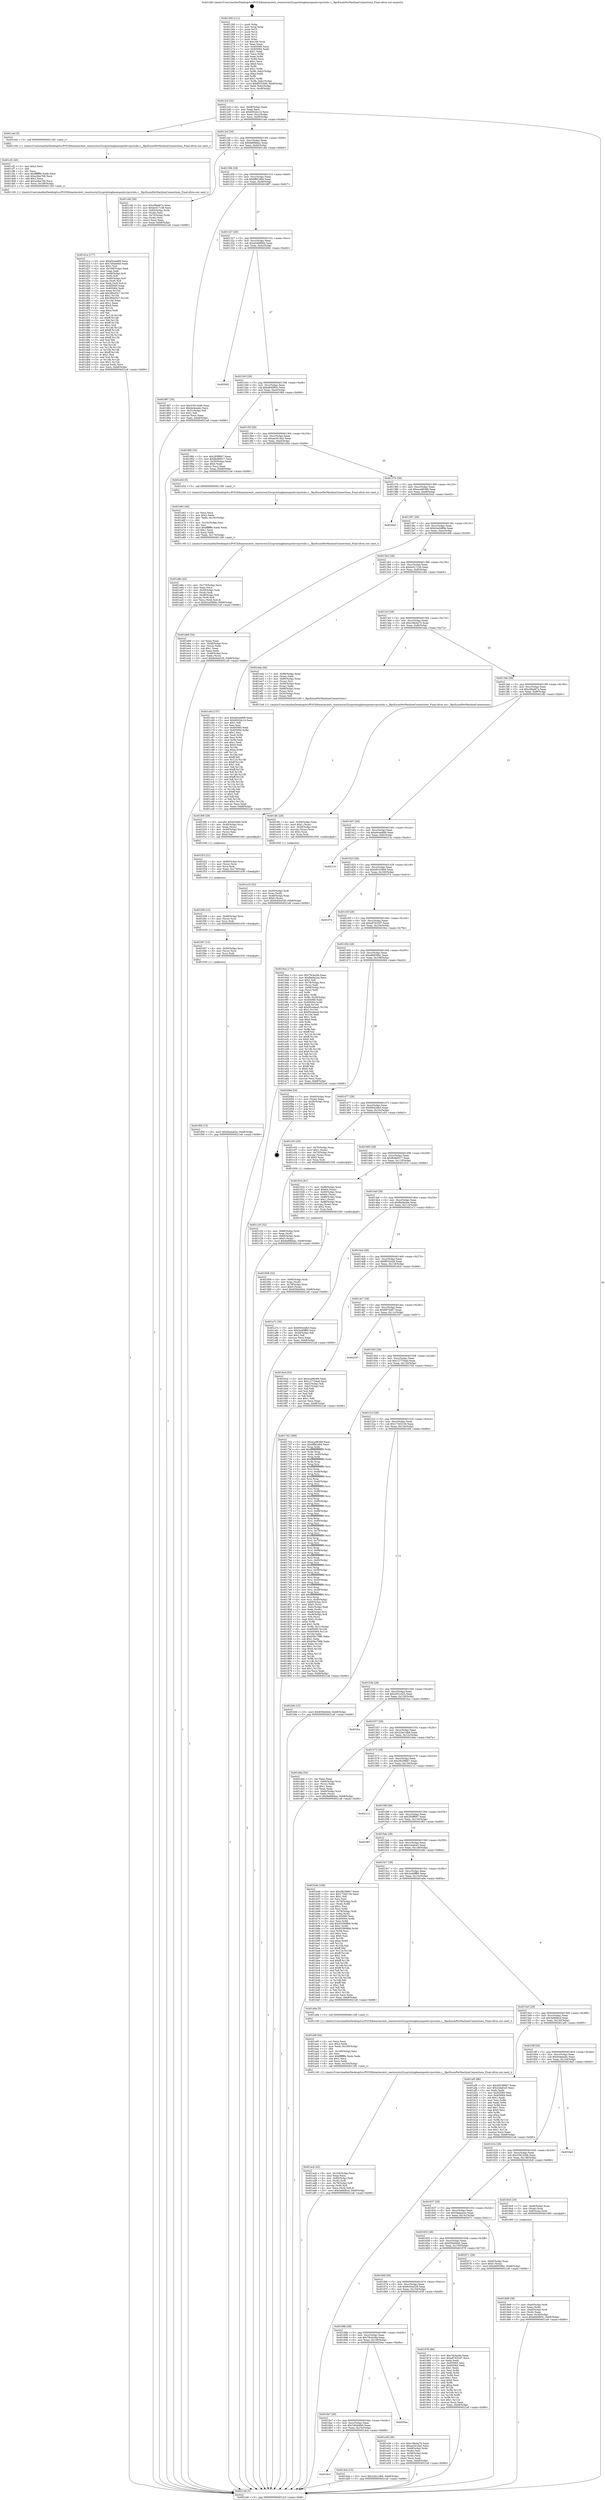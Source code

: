 digraph "0x401260" {
  label = "0x401260 (/mnt/c/Users/mathe/Desktop/tcc/POCII/binaries/extr_reactoswin32ssprintingbasespoolsvrpcstubs.c__RpcEnumPerMachineConnections_Final-ollvm.out::main(0))"
  labelloc = "t"
  node[shape=record]

  Entry [label="",width=0.3,height=0.3,shape=circle,fillcolor=black,style=filled]
  "0x4012cf" [label="{
     0x4012cf [32]\l
     | [instrs]\l
     &nbsp;&nbsp;0x4012cf \<+6\>: mov -0xb8(%rbp),%eax\l
     &nbsp;&nbsp;0x4012d5 \<+2\>: mov %eax,%ecx\l
     &nbsp;&nbsp;0x4012d7 \<+6\>: sub $0x8002dc14,%ecx\l
     &nbsp;&nbsp;0x4012dd \<+6\>: mov %eax,-0xcc(%rbp)\l
     &nbsp;&nbsp;0x4012e3 \<+6\>: mov %ecx,-0xd0(%rbp)\l
     &nbsp;&nbsp;0x4012e9 \<+6\>: je 0000000000401ced \<main+0xa8d\>\l
  }"]
  "0x401ced" [label="{
     0x401ced [5]\l
     | [instrs]\l
     &nbsp;&nbsp;0x401ced \<+5\>: call 0000000000401160 \<next_i\>\l
     | [calls]\l
     &nbsp;&nbsp;0x401160 \{1\} (/mnt/c/Users/mathe/Desktop/tcc/POCII/binaries/extr_reactoswin32ssprintingbasespoolsvrpcstubs.c__RpcEnumPerMachineConnections_Final-ollvm.out::next_i)\l
  }"]
  "0x4012ef" [label="{
     0x4012ef [28]\l
     | [instrs]\l
     &nbsp;&nbsp;0x4012ef \<+5\>: jmp 00000000004012f4 \<main+0x94\>\l
     &nbsp;&nbsp;0x4012f4 \<+6\>: mov -0xcc(%rbp),%eax\l
     &nbsp;&nbsp;0x4012fa \<+5\>: sub $0x8a89bbac,%eax\l
     &nbsp;&nbsp;0x4012ff \<+6\>: mov %eax,-0xd4(%rbp)\l
     &nbsp;&nbsp;0x401305 \<+6\>: je 0000000000401c40 \<main+0x9e0\>\l
  }"]
  Exit [label="",width=0.3,height=0.3,shape=circle,fillcolor=black,style=filled,peripheries=2]
  "0x401c40" [label="{
     0x401c40 [36]\l
     | [instrs]\l
     &nbsp;&nbsp;0x401c40 \<+5\>: mov $0xc9fad67a,%eax\l
     &nbsp;&nbsp;0x401c45 \<+5\>: mov $0xbc017c38,%ecx\l
     &nbsp;&nbsp;0x401c4a \<+4\>: mov -0x60(%rbp),%rdx\l
     &nbsp;&nbsp;0x401c4e \<+2\>: mov (%rdx),%esi\l
     &nbsp;&nbsp;0x401c50 \<+4\>: mov -0x70(%rbp),%rdx\l
     &nbsp;&nbsp;0x401c54 \<+2\>: cmp (%rdx),%esi\l
     &nbsp;&nbsp;0x401c56 \<+3\>: cmovl %ecx,%eax\l
     &nbsp;&nbsp;0x401c59 \<+6\>: mov %eax,-0xb8(%rbp)\l
     &nbsp;&nbsp;0x401c5f \<+5\>: jmp 00000000004021a6 \<main+0xf46\>\l
  }"]
  "0x40130b" [label="{
     0x40130b [28]\l
     | [instrs]\l
     &nbsp;&nbsp;0x40130b \<+5\>: jmp 0000000000401310 \<main+0xb0\>\l
     &nbsp;&nbsp;0x401310 \<+6\>: mov -0xcc(%rbp),%eax\l
     &nbsp;&nbsp;0x401316 \<+5\>: sub $0x9ff42d64,%eax\l
     &nbsp;&nbsp;0x40131b \<+6\>: mov %eax,-0xd8(%rbp)\l
     &nbsp;&nbsp;0x401321 \<+6\>: je 0000000000401887 \<main+0x627\>\l
  }"]
  "0x401f56" [label="{
     0x401f56 [15]\l
     | [instrs]\l
     &nbsp;&nbsp;0x401f56 \<+10\>: movl $0x5baeae2e,-0xb8(%rbp)\l
     &nbsp;&nbsp;0x401f60 \<+5\>: jmp 00000000004021a6 \<main+0xf46\>\l
  }"]
  "0x401887" [label="{
     0x401887 [30]\l
     | [instrs]\l
     &nbsp;&nbsp;0x401887 \<+5\>: mov $0x539143d6,%eax\l
     &nbsp;&nbsp;0x40188c \<+5\>: mov $0x4e4eeabc,%ecx\l
     &nbsp;&nbsp;0x401891 \<+3\>: mov -0x31(%rbp),%dl\l
     &nbsp;&nbsp;0x401894 \<+3\>: test $0x1,%dl\l
     &nbsp;&nbsp;0x401897 \<+3\>: cmovne %ecx,%eax\l
     &nbsp;&nbsp;0x40189a \<+6\>: mov %eax,-0xb8(%rbp)\l
     &nbsp;&nbsp;0x4018a0 \<+5\>: jmp 00000000004021a6 \<main+0xf46\>\l
  }"]
  "0x401327" [label="{
     0x401327 [28]\l
     | [instrs]\l
     &nbsp;&nbsp;0x401327 \<+5\>: jmp 000000000040132c \<main+0xcc\>\l
     &nbsp;&nbsp;0x40132c \<+6\>: mov -0xcc(%rbp),%eax\l
     &nbsp;&nbsp;0x401332 \<+5\>: sub $0xa54b894b,%eax\l
     &nbsp;&nbsp;0x401337 \<+6\>: mov %eax,-0xdc(%rbp)\l
     &nbsp;&nbsp;0x40133d \<+6\>: je 0000000000402062 \<main+0xe02\>\l
  }"]
  "0x401f47" [label="{
     0x401f47 [15]\l
     | [instrs]\l
     &nbsp;&nbsp;0x401f47 \<+4\>: mov -0x50(%rbp),%rcx\l
     &nbsp;&nbsp;0x401f4b \<+3\>: mov (%rcx),%rcx\l
     &nbsp;&nbsp;0x401f4e \<+3\>: mov %rcx,%rdi\l
     &nbsp;&nbsp;0x401f51 \<+5\>: call 0000000000401030 \<free@plt\>\l
     | [calls]\l
     &nbsp;&nbsp;0x401030 \{1\} (unknown)\l
  }"]
  "0x402062" [label="{
     0x402062\l
  }", style=dashed]
  "0x401343" [label="{
     0x401343 [28]\l
     | [instrs]\l
     &nbsp;&nbsp;0x401343 \<+5\>: jmp 0000000000401348 \<main+0xe8\>\l
     &nbsp;&nbsp;0x401348 \<+6\>: mov -0xcc(%rbp),%eax\l
     &nbsp;&nbsp;0x40134e \<+5\>: sub $0xa840f93c,%eax\l
     &nbsp;&nbsp;0x401353 \<+6\>: mov %eax,-0xe0(%rbp)\l
     &nbsp;&nbsp;0x401359 \<+6\>: je 00000000004018fd \<main+0x69d\>\l
  }"]
  "0x401f38" [label="{
     0x401f38 [15]\l
     | [instrs]\l
     &nbsp;&nbsp;0x401f38 \<+4\>: mov -0x68(%rbp),%rcx\l
     &nbsp;&nbsp;0x401f3c \<+3\>: mov (%rcx),%rcx\l
     &nbsp;&nbsp;0x401f3f \<+3\>: mov %rcx,%rdi\l
     &nbsp;&nbsp;0x401f42 \<+5\>: call 0000000000401030 \<free@plt\>\l
     | [calls]\l
     &nbsp;&nbsp;0x401030 \{1\} (unknown)\l
  }"]
  "0x4018fd" [label="{
     0x4018fd [30]\l
     | [instrs]\l
     &nbsp;&nbsp;0x4018fd \<+5\>: mov $0x293ff067,%eax\l
     &nbsp;&nbsp;0x401902 \<+5\>: mov $0xfbd80017,%ecx\l
     &nbsp;&nbsp;0x401907 \<+3\>: mov -0x30(%rbp),%edx\l
     &nbsp;&nbsp;0x40190a \<+3\>: cmp $0x0,%edx\l
     &nbsp;&nbsp;0x40190d \<+3\>: cmove %ecx,%eax\l
     &nbsp;&nbsp;0x401910 \<+6\>: mov %eax,-0xb8(%rbp)\l
     &nbsp;&nbsp;0x401916 \<+5\>: jmp 00000000004021a6 \<main+0xf46\>\l
  }"]
  "0x40135f" [label="{
     0x40135f [28]\l
     | [instrs]\l
     &nbsp;&nbsp;0x40135f \<+5\>: jmp 0000000000401364 \<main+0x104\>\l
     &nbsp;&nbsp;0x401364 \<+6\>: mov -0xcc(%rbp),%eax\l
     &nbsp;&nbsp;0x40136a \<+5\>: sub $0xaa341da2,%eax\l
     &nbsp;&nbsp;0x40136f \<+6\>: mov %eax,-0xe4(%rbp)\l
     &nbsp;&nbsp;0x401375 \<+6\>: je 0000000000401e5d \<main+0xbfd\>\l
  }"]
  "0x401f23" [label="{
     0x401f23 [21]\l
     | [instrs]\l
     &nbsp;&nbsp;0x401f23 \<+4\>: mov -0x80(%rbp),%rcx\l
     &nbsp;&nbsp;0x401f27 \<+3\>: mov (%rcx),%rcx\l
     &nbsp;&nbsp;0x401f2a \<+3\>: mov %rcx,%rdi\l
     &nbsp;&nbsp;0x401f2d \<+6\>: mov %eax,-0x174(%rbp)\l
     &nbsp;&nbsp;0x401f33 \<+5\>: call 0000000000401030 \<free@plt\>\l
     | [calls]\l
     &nbsp;&nbsp;0x401030 \{1\} (unknown)\l
  }"]
  "0x401e5d" [label="{
     0x401e5d [5]\l
     | [instrs]\l
     &nbsp;&nbsp;0x401e5d \<+5\>: call 0000000000401160 \<next_i\>\l
     | [calls]\l
     &nbsp;&nbsp;0x401160 \{1\} (/mnt/c/Users/mathe/Desktop/tcc/POCII/binaries/extr_reactoswin32ssprintingbasespoolsvrpcstubs.c__RpcEnumPerMachineConnections_Final-ollvm.out::next_i)\l
  }"]
  "0x40137b" [label="{
     0x40137b [28]\l
     | [instrs]\l
     &nbsp;&nbsp;0x40137b \<+5\>: jmp 0000000000401380 \<main+0x120\>\l
     &nbsp;&nbsp;0x401380 \<+6\>: mov -0xcc(%rbp),%eax\l
     &nbsp;&nbsp;0x401386 \<+5\>: sub $0xaca96368,%eax\l
     &nbsp;&nbsp;0x40138b \<+6\>: mov %eax,-0xe8(%rbp)\l
     &nbsp;&nbsp;0x401391 \<+6\>: je 00000000004020a5 \<main+0xe45\>\l
  }"]
  "0x401f06" [label="{
     0x401f06 [29]\l
     | [instrs]\l
     &nbsp;&nbsp;0x401f06 \<+10\>: movabs $0x4030b6,%rdi\l
     &nbsp;&nbsp;0x401f10 \<+4\>: mov -0x40(%rbp),%rcx\l
     &nbsp;&nbsp;0x401f14 \<+2\>: mov %eax,(%rcx)\l
     &nbsp;&nbsp;0x401f16 \<+4\>: mov -0x40(%rbp),%rcx\l
     &nbsp;&nbsp;0x401f1a \<+2\>: mov (%rcx),%esi\l
     &nbsp;&nbsp;0x401f1c \<+2\>: mov $0x0,%al\l
     &nbsp;&nbsp;0x401f1e \<+5\>: call 0000000000401040 \<printf@plt\>\l
     | [calls]\l
     &nbsp;&nbsp;0x401040 \{1\} (unknown)\l
  }"]
  "0x4020a5" [label="{
     0x4020a5\l
  }", style=dashed]
  "0x401397" [label="{
     0x401397 [28]\l
     | [instrs]\l
     &nbsp;&nbsp;0x401397 \<+5\>: jmp 000000000040139c \<main+0x13c\>\l
     &nbsp;&nbsp;0x40139c \<+6\>: mov -0xcc(%rbp),%eax\l
     &nbsp;&nbsp;0x4013a2 \<+5\>: sub $0xb2a0d89e,%eax\l
     &nbsp;&nbsp;0x4013a7 \<+6\>: mov %eax,-0xec(%rbp)\l
     &nbsp;&nbsp;0x4013ad \<+6\>: je 0000000000401eb8 \<main+0xc58\>\l
  }"]
  "0x401e8e" [label="{
     0x401e8e [42]\l
     | [instrs]\l
     &nbsp;&nbsp;0x401e8e \<+6\>: mov -0x170(%rbp),%ecx\l
     &nbsp;&nbsp;0x401e94 \<+3\>: imul %eax,%ecx\l
     &nbsp;&nbsp;0x401e97 \<+4\>: mov -0x50(%rbp),%rdi\l
     &nbsp;&nbsp;0x401e9b \<+3\>: mov (%rdi),%rdi\l
     &nbsp;&nbsp;0x401e9e \<+4\>: mov -0x48(%rbp),%r8\l
     &nbsp;&nbsp;0x401ea2 \<+3\>: movslq (%r8),%r8\l
     &nbsp;&nbsp;0x401ea5 \<+4\>: mov %ecx,(%rdi,%r8,4)\l
     &nbsp;&nbsp;0x401ea9 \<+10\>: movl $0xb2a0d89e,-0xb8(%rbp)\l
     &nbsp;&nbsp;0x401eb3 \<+5\>: jmp 00000000004021a6 \<main+0xf46\>\l
  }"]
  "0x401eb8" [label="{
     0x401eb8 [34]\l
     | [instrs]\l
     &nbsp;&nbsp;0x401eb8 \<+2\>: xor %eax,%eax\l
     &nbsp;&nbsp;0x401eba \<+4\>: mov -0x48(%rbp),%rcx\l
     &nbsp;&nbsp;0x401ebe \<+2\>: mov (%rcx),%edx\l
     &nbsp;&nbsp;0x401ec0 \<+3\>: sub $0x1,%eax\l
     &nbsp;&nbsp;0x401ec3 \<+2\>: sub %eax,%edx\l
     &nbsp;&nbsp;0x401ec5 \<+4\>: mov -0x48(%rbp),%rcx\l
     &nbsp;&nbsp;0x401ec9 \<+2\>: mov %edx,(%rcx)\l
     &nbsp;&nbsp;0x401ecb \<+10\>: movl $0x6c64a528,-0xb8(%rbp)\l
     &nbsp;&nbsp;0x401ed5 \<+5\>: jmp 00000000004021a6 \<main+0xf46\>\l
  }"]
  "0x4013b3" [label="{
     0x4013b3 [28]\l
     | [instrs]\l
     &nbsp;&nbsp;0x4013b3 \<+5\>: jmp 00000000004013b8 \<main+0x158\>\l
     &nbsp;&nbsp;0x4013b8 \<+6\>: mov -0xcc(%rbp),%eax\l
     &nbsp;&nbsp;0x4013be \<+5\>: sub $0xbc017c38,%eax\l
     &nbsp;&nbsp;0x4013c3 \<+6\>: mov %eax,-0xf0(%rbp)\l
     &nbsp;&nbsp;0x4013c9 \<+6\>: je 0000000000401c64 \<main+0xa04\>\l
  }"]
  "0x401e62" [label="{
     0x401e62 [44]\l
     | [instrs]\l
     &nbsp;&nbsp;0x401e62 \<+2\>: xor %ecx,%ecx\l
     &nbsp;&nbsp;0x401e64 \<+5\>: mov $0x2,%edx\l
     &nbsp;&nbsp;0x401e69 \<+6\>: mov %edx,-0x16c(%rbp)\l
     &nbsp;&nbsp;0x401e6f \<+1\>: cltd\l
     &nbsp;&nbsp;0x401e70 \<+6\>: mov -0x16c(%rbp),%esi\l
     &nbsp;&nbsp;0x401e76 \<+2\>: idiv %esi\l
     &nbsp;&nbsp;0x401e78 \<+6\>: imul $0xfffffffe,%edx,%edx\l
     &nbsp;&nbsp;0x401e7e \<+3\>: sub $0x1,%ecx\l
     &nbsp;&nbsp;0x401e81 \<+2\>: sub %ecx,%edx\l
     &nbsp;&nbsp;0x401e83 \<+6\>: mov %edx,-0x170(%rbp)\l
     &nbsp;&nbsp;0x401e89 \<+5\>: call 0000000000401160 \<next_i\>\l
     | [calls]\l
     &nbsp;&nbsp;0x401160 \{1\} (/mnt/c/Users/mathe/Desktop/tcc/POCII/binaries/extr_reactoswin32ssprintingbasespoolsvrpcstubs.c__RpcEnumPerMachineConnections_Final-ollvm.out::next_i)\l
  }"]
  "0x401c64" [label="{
     0x401c64 [137]\l
     | [instrs]\l
     &nbsp;&nbsp;0x401c64 \<+5\>: mov $0xe0cea689,%eax\l
     &nbsp;&nbsp;0x401c69 \<+5\>: mov $0x8002dc14,%ecx\l
     &nbsp;&nbsp;0x401c6e \<+2\>: mov $0x1,%dl\l
     &nbsp;&nbsp;0x401c70 \<+2\>: xor %esi,%esi\l
     &nbsp;&nbsp;0x401c72 \<+7\>: mov 0x405060,%edi\l
     &nbsp;&nbsp;0x401c79 \<+8\>: mov 0x405064,%r8d\l
     &nbsp;&nbsp;0x401c81 \<+3\>: sub $0x1,%esi\l
     &nbsp;&nbsp;0x401c84 \<+3\>: mov %edi,%r9d\l
     &nbsp;&nbsp;0x401c87 \<+3\>: add %esi,%r9d\l
     &nbsp;&nbsp;0x401c8a \<+4\>: imul %r9d,%edi\l
     &nbsp;&nbsp;0x401c8e \<+3\>: and $0x1,%edi\l
     &nbsp;&nbsp;0x401c91 \<+3\>: cmp $0x0,%edi\l
     &nbsp;&nbsp;0x401c94 \<+4\>: sete %r10b\l
     &nbsp;&nbsp;0x401c98 \<+4\>: cmp $0xa,%r8d\l
     &nbsp;&nbsp;0x401c9c \<+4\>: setl %r11b\l
     &nbsp;&nbsp;0x401ca0 \<+3\>: mov %r10b,%bl\l
     &nbsp;&nbsp;0x401ca3 \<+3\>: xor $0xff,%bl\l
     &nbsp;&nbsp;0x401ca6 \<+3\>: mov %r11b,%r14b\l
     &nbsp;&nbsp;0x401ca9 \<+4\>: xor $0xff,%r14b\l
     &nbsp;&nbsp;0x401cad \<+3\>: xor $0x1,%dl\l
     &nbsp;&nbsp;0x401cb0 \<+3\>: mov %bl,%r15b\l
     &nbsp;&nbsp;0x401cb3 \<+4\>: and $0xff,%r15b\l
     &nbsp;&nbsp;0x401cb7 \<+3\>: and %dl,%r10b\l
     &nbsp;&nbsp;0x401cba \<+3\>: mov %r14b,%r12b\l
     &nbsp;&nbsp;0x401cbd \<+4\>: and $0xff,%r12b\l
     &nbsp;&nbsp;0x401cc1 \<+3\>: and %dl,%r11b\l
     &nbsp;&nbsp;0x401cc4 \<+3\>: or %r10b,%r15b\l
     &nbsp;&nbsp;0x401cc7 \<+3\>: or %r11b,%r12b\l
     &nbsp;&nbsp;0x401cca \<+3\>: xor %r12b,%r15b\l
     &nbsp;&nbsp;0x401ccd \<+3\>: or %r14b,%bl\l
     &nbsp;&nbsp;0x401cd0 \<+3\>: xor $0xff,%bl\l
     &nbsp;&nbsp;0x401cd3 \<+3\>: or $0x1,%dl\l
     &nbsp;&nbsp;0x401cd6 \<+2\>: and %dl,%bl\l
     &nbsp;&nbsp;0x401cd8 \<+3\>: or %bl,%r15b\l
     &nbsp;&nbsp;0x401cdb \<+4\>: test $0x1,%r15b\l
     &nbsp;&nbsp;0x401cdf \<+3\>: cmovne %ecx,%eax\l
     &nbsp;&nbsp;0x401ce2 \<+6\>: mov %eax,-0xb8(%rbp)\l
     &nbsp;&nbsp;0x401ce8 \<+5\>: jmp 00000000004021a6 \<main+0xf46\>\l
  }"]
  "0x4013cf" [label="{
     0x4013cf [28]\l
     | [instrs]\l
     &nbsp;&nbsp;0x4013cf \<+5\>: jmp 00000000004013d4 \<main+0x174\>\l
     &nbsp;&nbsp;0x4013d4 \<+6\>: mov -0xcc(%rbp),%eax\l
     &nbsp;&nbsp;0x4013da \<+5\>: sub $0xc38e4a74,%eax\l
     &nbsp;&nbsp;0x4013df \<+6\>: mov %eax,-0xf4(%rbp)\l
     &nbsp;&nbsp;0x4013e5 \<+6\>: je 0000000000401eda \<main+0xc7a\>\l
  }"]
  "0x401e19" [label="{
     0x401e19 [32]\l
     | [instrs]\l
     &nbsp;&nbsp;0x401e19 \<+4\>: mov -0x50(%rbp),%rdi\l
     &nbsp;&nbsp;0x401e1d \<+3\>: mov %rax,(%rdi)\l
     &nbsp;&nbsp;0x401e20 \<+4\>: mov -0x48(%rbp),%rax\l
     &nbsp;&nbsp;0x401e24 \<+6\>: movl $0x0,(%rax)\l
     &nbsp;&nbsp;0x401e2a \<+10\>: movl $0x6c64a528,-0xb8(%rbp)\l
     &nbsp;&nbsp;0x401e34 \<+5\>: jmp 00000000004021a6 \<main+0xf46\>\l
  }"]
  "0x401eda" [label="{
     0x401eda [44]\l
     | [instrs]\l
     &nbsp;&nbsp;0x401eda \<+7\>: mov -0x98(%rbp),%rax\l
     &nbsp;&nbsp;0x401ee1 \<+2\>: mov (%rax),%edi\l
     &nbsp;&nbsp;0x401ee3 \<+4\>: mov -0x80(%rbp),%rax\l
     &nbsp;&nbsp;0x401ee7 \<+3\>: mov (%rax),%rsi\l
     &nbsp;&nbsp;0x401eea \<+7\>: mov -0x90(%rbp),%rax\l
     &nbsp;&nbsp;0x401ef1 \<+2\>: mov (%rax),%edx\l
     &nbsp;&nbsp;0x401ef3 \<+4\>: mov -0x68(%rbp),%rax\l
     &nbsp;&nbsp;0x401ef7 \<+3\>: mov (%rax),%rcx\l
     &nbsp;&nbsp;0x401efa \<+4\>: mov -0x50(%rbp),%rax\l
     &nbsp;&nbsp;0x401efe \<+3\>: mov (%rax),%r8\l
     &nbsp;&nbsp;0x401f01 \<+5\>: call 0000000000401240 \<_RpcEnumPerMachineConnections\>\l
     | [calls]\l
     &nbsp;&nbsp;0x401240 \{1\} (/mnt/c/Users/mathe/Desktop/tcc/POCII/binaries/extr_reactoswin32ssprintingbasespoolsvrpcstubs.c__RpcEnumPerMachineConnections_Final-ollvm.out::_RpcEnumPerMachineConnections)\l
  }"]
  "0x4013eb" [label="{
     0x4013eb [28]\l
     | [instrs]\l
     &nbsp;&nbsp;0x4013eb \<+5\>: jmp 00000000004013f0 \<main+0x190\>\l
     &nbsp;&nbsp;0x4013f0 \<+6\>: mov -0xcc(%rbp),%eax\l
     &nbsp;&nbsp;0x4013f6 \<+5\>: sub $0xc9fad67a,%eax\l
     &nbsp;&nbsp;0x4013fb \<+6\>: mov %eax,-0xf8(%rbp)\l
     &nbsp;&nbsp;0x401401 \<+6\>: je 0000000000401dfc \<main+0xb9c\>\l
  }"]
  "0x4016c3" [label="{
     0x4016c3\l
  }", style=dashed]
  "0x401dfc" [label="{
     0x401dfc [29]\l
     | [instrs]\l
     &nbsp;&nbsp;0x401dfc \<+4\>: mov -0x58(%rbp),%rax\l
     &nbsp;&nbsp;0x401e00 \<+6\>: movl $0x1,(%rax)\l
     &nbsp;&nbsp;0x401e06 \<+4\>: mov -0x58(%rbp),%rax\l
     &nbsp;&nbsp;0x401e0a \<+3\>: movslq (%rax),%rax\l
     &nbsp;&nbsp;0x401e0d \<+4\>: shl $0x2,%rax\l
     &nbsp;&nbsp;0x401e11 \<+3\>: mov %rax,%rdi\l
     &nbsp;&nbsp;0x401e14 \<+5\>: call 0000000000401050 \<malloc@plt\>\l
     | [calls]\l
     &nbsp;&nbsp;0x401050 \{1\} (unknown)\l
  }"]
  "0x401407" [label="{
     0x401407 [28]\l
     | [instrs]\l
     &nbsp;&nbsp;0x401407 \<+5\>: jmp 000000000040140c \<main+0x1ac\>\l
     &nbsp;&nbsp;0x40140c \<+6\>: mov -0xcc(%rbp),%eax\l
     &nbsp;&nbsp;0x401412 \<+5\>: sub $0xe0cea689,%eax\l
     &nbsp;&nbsp;0x401417 \<+6\>: mov %eax,-0xfc(%rbp)\l
     &nbsp;&nbsp;0x40141d \<+6\>: je 000000000040213c \<main+0xedc\>\l
  }"]
  "0x401dcb" [label="{
     0x401dcb [15]\l
     | [instrs]\l
     &nbsp;&nbsp;0x401dcb \<+10\>: movl $0x22bc1db9,-0xb8(%rbp)\l
     &nbsp;&nbsp;0x401dd5 \<+5\>: jmp 00000000004021a6 \<main+0xf46\>\l
  }"]
  "0x40213c" [label="{
     0x40213c\l
  }", style=dashed]
  "0x401423" [label="{
     0x401423 [28]\l
     | [instrs]\l
     &nbsp;&nbsp;0x401423 \<+5\>: jmp 0000000000401428 \<main+0x1c8\>\l
     &nbsp;&nbsp;0x401428 \<+6\>: mov -0xcc(%rbp),%eax\l
     &nbsp;&nbsp;0x40142e \<+5\>: sub $0xe60104b6,%eax\l
     &nbsp;&nbsp;0x401433 \<+6\>: mov %eax,-0x100(%rbp)\l
     &nbsp;&nbsp;0x401439 \<+6\>: je 0000000000401f74 \<main+0xd14\>\l
  }"]
  "0x4016a7" [label="{
     0x4016a7 [28]\l
     | [instrs]\l
     &nbsp;&nbsp;0x4016a7 \<+5\>: jmp 00000000004016ac \<main+0x44c\>\l
     &nbsp;&nbsp;0x4016ac \<+6\>: mov -0xcc(%rbp),%eax\l
     &nbsp;&nbsp;0x4016b2 \<+5\>: sub $0x7d0ab6b0,%eax\l
     &nbsp;&nbsp;0x4016b7 \<+6\>: mov %eax,-0x15c(%rbp)\l
     &nbsp;&nbsp;0x4016bd \<+6\>: je 0000000000401dcb \<main+0xb6b\>\l
  }"]
  "0x401f74" [label="{
     0x401f74\l
  }", style=dashed]
  "0x40143f" [label="{
     0x40143f [28]\l
     | [instrs]\l
     &nbsp;&nbsp;0x40143f \<+5\>: jmp 0000000000401444 \<main+0x1e4\>\l
     &nbsp;&nbsp;0x401444 \<+6\>: mov -0xcc(%rbp),%eax\l
     &nbsp;&nbsp;0x40144a \<+5\>: sub $0xe87633d7,%eax\l
     &nbsp;&nbsp;0x40144f \<+6\>: mov %eax,-0x104(%rbp)\l
     &nbsp;&nbsp;0x401455 \<+6\>: je 00000000004019ce \<main+0x76e\>\l
  }"]
  "0x4020ea" [label="{
     0x4020ea\l
  }", style=dashed]
  "0x4019ce" [label="{
     0x4019ce [174]\l
     | [instrs]\l
     &nbsp;&nbsp;0x4019ce \<+5\>: mov $0x79c4a3fa,%eax\l
     &nbsp;&nbsp;0x4019d3 \<+5\>: mov $0xfbe9a2ea,%ecx\l
     &nbsp;&nbsp;0x4019d8 \<+2\>: mov $0x1,%dl\l
     &nbsp;&nbsp;0x4019da \<+4\>: mov -0x78(%rbp),%rsi\l
     &nbsp;&nbsp;0x4019de \<+2\>: mov (%rsi),%edi\l
     &nbsp;&nbsp;0x4019e0 \<+7\>: mov -0x88(%rbp),%rsi\l
     &nbsp;&nbsp;0x4019e7 \<+2\>: cmp (%rsi),%edi\l
     &nbsp;&nbsp;0x4019e9 \<+4\>: setl %r8b\l
     &nbsp;&nbsp;0x4019ed \<+4\>: and $0x1,%r8b\l
     &nbsp;&nbsp;0x4019f1 \<+4\>: mov %r8b,-0x29(%rbp)\l
     &nbsp;&nbsp;0x4019f5 \<+7\>: mov 0x405060,%edi\l
     &nbsp;&nbsp;0x4019fc \<+8\>: mov 0x405064,%r9d\l
     &nbsp;&nbsp;0x401a04 \<+3\>: mov %edi,%r10d\l
     &nbsp;&nbsp;0x401a07 \<+7\>: add $0x95cebea5,%r10d\l
     &nbsp;&nbsp;0x401a0e \<+4\>: sub $0x1,%r10d\l
     &nbsp;&nbsp;0x401a12 \<+7\>: sub $0x95cebea5,%r10d\l
     &nbsp;&nbsp;0x401a19 \<+4\>: imul %r10d,%edi\l
     &nbsp;&nbsp;0x401a1d \<+3\>: and $0x1,%edi\l
     &nbsp;&nbsp;0x401a20 \<+3\>: cmp $0x0,%edi\l
     &nbsp;&nbsp;0x401a23 \<+4\>: sete %r8b\l
     &nbsp;&nbsp;0x401a27 \<+4\>: cmp $0xa,%r9d\l
     &nbsp;&nbsp;0x401a2b \<+4\>: setl %r11b\l
     &nbsp;&nbsp;0x401a2f \<+3\>: mov %r8b,%bl\l
     &nbsp;&nbsp;0x401a32 \<+3\>: xor $0xff,%bl\l
     &nbsp;&nbsp;0x401a35 \<+3\>: mov %r11b,%r14b\l
     &nbsp;&nbsp;0x401a38 \<+4\>: xor $0xff,%r14b\l
     &nbsp;&nbsp;0x401a3c \<+3\>: xor $0x0,%dl\l
     &nbsp;&nbsp;0x401a3f \<+3\>: mov %bl,%r15b\l
     &nbsp;&nbsp;0x401a42 \<+4\>: and $0x0,%r15b\l
     &nbsp;&nbsp;0x401a46 \<+3\>: and %dl,%r8b\l
     &nbsp;&nbsp;0x401a49 \<+3\>: mov %r14b,%r12b\l
     &nbsp;&nbsp;0x401a4c \<+4\>: and $0x0,%r12b\l
     &nbsp;&nbsp;0x401a50 \<+3\>: and %dl,%r11b\l
     &nbsp;&nbsp;0x401a53 \<+3\>: or %r8b,%r15b\l
     &nbsp;&nbsp;0x401a56 \<+3\>: or %r11b,%r12b\l
     &nbsp;&nbsp;0x401a59 \<+3\>: xor %r12b,%r15b\l
     &nbsp;&nbsp;0x401a5c \<+3\>: or %r14b,%bl\l
     &nbsp;&nbsp;0x401a5f \<+3\>: xor $0xff,%bl\l
     &nbsp;&nbsp;0x401a62 \<+3\>: or $0x0,%dl\l
     &nbsp;&nbsp;0x401a65 \<+2\>: and %dl,%bl\l
     &nbsp;&nbsp;0x401a67 \<+3\>: or %bl,%r15b\l
     &nbsp;&nbsp;0x401a6a \<+4\>: test $0x1,%r15b\l
     &nbsp;&nbsp;0x401a6e \<+3\>: cmovne %ecx,%eax\l
     &nbsp;&nbsp;0x401a71 \<+6\>: mov %eax,-0xb8(%rbp)\l
     &nbsp;&nbsp;0x401a77 \<+5\>: jmp 00000000004021a6 \<main+0xf46\>\l
  }"]
  "0x40145b" [label="{
     0x40145b [28]\l
     | [instrs]\l
     &nbsp;&nbsp;0x40145b \<+5\>: jmp 0000000000401460 \<main+0x200\>\l
     &nbsp;&nbsp;0x401460 \<+6\>: mov -0xcc(%rbp),%eax\l
     &nbsp;&nbsp;0x401466 \<+5\>: sub $0xe89039bc,%eax\l
     &nbsp;&nbsp;0x40146b \<+6\>: mov %eax,-0x108(%rbp)\l
     &nbsp;&nbsp;0x401471 \<+6\>: je 000000000040208d \<main+0xe2d\>\l
  }"]
  "0x40168b" [label="{
     0x40168b [28]\l
     | [instrs]\l
     &nbsp;&nbsp;0x40168b \<+5\>: jmp 0000000000401690 \<main+0x430\>\l
     &nbsp;&nbsp;0x401690 \<+6\>: mov -0xcc(%rbp),%eax\l
     &nbsp;&nbsp;0x401696 \<+5\>: sub $0x79c4a3fa,%eax\l
     &nbsp;&nbsp;0x40169b \<+6\>: mov %eax,-0x158(%rbp)\l
     &nbsp;&nbsp;0x4016a1 \<+6\>: je 00000000004020ea \<main+0xe8a\>\l
  }"]
  "0x40208d" [label="{
     0x40208d [24]\l
     | [instrs]\l
     &nbsp;&nbsp;0x40208d \<+7\>: mov -0xb0(%rbp),%rax\l
     &nbsp;&nbsp;0x402094 \<+2\>: mov (%rax),%eax\l
     &nbsp;&nbsp;0x402096 \<+4\>: lea -0x28(%rbp),%rsp\l
     &nbsp;&nbsp;0x40209a \<+1\>: pop %rbx\l
     &nbsp;&nbsp;0x40209b \<+2\>: pop %r12\l
     &nbsp;&nbsp;0x40209d \<+2\>: pop %r13\l
     &nbsp;&nbsp;0x40209f \<+2\>: pop %r14\l
     &nbsp;&nbsp;0x4020a1 \<+2\>: pop %r15\l
     &nbsp;&nbsp;0x4020a3 \<+1\>: pop %rbp\l
     &nbsp;&nbsp;0x4020a4 \<+1\>: ret\l
  }"]
  "0x401477" [label="{
     0x401477 [28]\l
     | [instrs]\l
     &nbsp;&nbsp;0x401477 \<+5\>: jmp 000000000040147c \<main+0x21c\>\l
     &nbsp;&nbsp;0x40147c \<+6\>: mov -0xcc(%rbp),%eax\l
     &nbsp;&nbsp;0x401482 \<+5\>: sub $0xf0042db3,%eax\l
     &nbsp;&nbsp;0x401487 \<+6\>: mov %eax,-0x10c(%rbp)\l
     &nbsp;&nbsp;0x40148d \<+6\>: je 0000000000401c03 \<main+0x9a3\>\l
  }"]
  "0x401e39" [label="{
     0x401e39 [36]\l
     | [instrs]\l
     &nbsp;&nbsp;0x401e39 \<+5\>: mov $0xc38e4a74,%eax\l
     &nbsp;&nbsp;0x401e3e \<+5\>: mov $0xaa341da2,%ecx\l
     &nbsp;&nbsp;0x401e43 \<+4\>: mov -0x48(%rbp),%rdx\l
     &nbsp;&nbsp;0x401e47 \<+2\>: mov (%rdx),%esi\l
     &nbsp;&nbsp;0x401e49 \<+4\>: mov -0x58(%rbp),%rdx\l
     &nbsp;&nbsp;0x401e4d \<+2\>: cmp (%rdx),%esi\l
     &nbsp;&nbsp;0x401e4f \<+3\>: cmovl %ecx,%eax\l
     &nbsp;&nbsp;0x401e52 \<+6\>: mov %eax,-0xb8(%rbp)\l
     &nbsp;&nbsp;0x401e58 \<+5\>: jmp 00000000004021a6 \<main+0xf46\>\l
  }"]
  "0x401c03" [label="{
     0x401c03 [29]\l
     | [instrs]\l
     &nbsp;&nbsp;0x401c03 \<+4\>: mov -0x70(%rbp),%rax\l
     &nbsp;&nbsp;0x401c07 \<+6\>: movl $0x1,(%rax)\l
     &nbsp;&nbsp;0x401c0d \<+4\>: mov -0x70(%rbp),%rax\l
     &nbsp;&nbsp;0x401c11 \<+3\>: movslq (%rax),%rax\l
     &nbsp;&nbsp;0x401c14 \<+4\>: shl $0x2,%rax\l
     &nbsp;&nbsp;0x401c18 \<+3\>: mov %rax,%rdi\l
     &nbsp;&nbsp;0x401c1b \<+5\>: call 0000000000401050 \<malloc@plt\>\l
     | [calls]\l
     &nbsp;&nbsp;0x401050 \{1\} (unknown)\l
  }"]
  "0x401493" [label="{
     0x401493 [28]\l
     | [instrs]\l
     &nbsp;&nbsp;0x401493 \<+5\>: jmp 0000000000401498 \<main+0x238\>\l
     &nbsp;&nbsp;0x401498 \<+6\>: mov -0xcc(%rbp),%eax\l
     &nbsp;&nbsp;0x40149e \<+5\>: sub $0xfbd80017,%eax\l
     &nbsp;&nbsp;0x4014a3 \<+6\>: mov %eax,-0x110(%rbp)\l
     &nbsp;&nbsp;0x4014a9 \<+6\>: je 000000000040191b \<main+0x6bb\>\l
  }"]
  "0x401d1a" [label="{
     0x401d1a [177]\l
     | [instrs]\l
     &nbsp;&nbsp;0x401d1a \<+5\>: mov $0xe0cea689,%ecx\l
     &nbsp;&nbsp;0x401d1f \<+5\>: mov $0x7d0ab6b0,%edx\l
     &nbsp;&nbsp;0x401d24 \<+3\>: mov $0x1,%sil\l
     &nbsp;&nbsp;0x401d27 \<+6\>: mov -0x168(%rbp),%edi\l
     &nbsp;&nbsp;0x401d2d \<+3\>: imul %eax,%edi\l
     &nbsp;&nbsp;0x401d30 \<+4\>: mov -0x68(%rbp),%r8\l
     &nbsp;&nbsp;0x401d34 \<+3\>: mov (%r8),%r8\l
     &nbsp;&nbsp;0x401d37 \<+4\>: mov -0x60(%rbp),%r9\l
     &nbsp;&nbsp;0x401d3b \<+3\>: movslq (%r9),%r9\l
     &nbsp;&nbsp;0x401d3e \<+4\>: mov %edi,(%r8,%r9,4)\l
     &nbsp;&nbsp;0x401d42 \<+7\>: mov 0x405060,%eax\l
     &nbsp;&nbsp;0x401d49 \<+7\>: mov 0x405064,%edi\l
     &nbsp;&nbsp;0x401d50 \<+3\>: mov %eax,%r10d\l
     &nbsp;&nbsp;0x401d53 \<+7\>: add $0x3f0e03c7,%r10d\l
     &nbsp;&nbsp;0x401d5a \<+4\>: sub $0x1,%r10d\l
     &nbsp;&nbsp;0x401d5e \<+7\>: sub $0x3f0e03c7,%r10d\l
     &nbsp;&nbsp;0x401d65 \<+4\>: imul %r10d,%eax\l
     &nbsp;&nbsp;0x401d69 \<+3\>: and $0x1,%eax\l
     &nbsp;&nbsp;0x401d6c \<+3\>: cmp $0x0,%eax\l
     &nbsp;&nbsp;0x401d6f \<+4\>: sete %r11b\l
     &nbsp;&nbsp;0x401d73 \<+3\>: cmp $0xa,%edi\l
     &nbsp;&nbsp;0x401d76 \<+3\>: setl %bl\l
     &nbsp;&nbsp;0x401d79 \<+3\>: mov %r11b,%r14b\l
     &nbsp;&nbsp;0x401d7c \<+4\>: xor $0xff,%r14b\l
     &nbsp;&nbsp;0x401d80 \<+3\>: mov %bl,%r15b\l
     &nbsp;&nbsp;0x401d83 \<+4\>: xor $0xff,%r15b\l
     &nbsp;&nbsp;0x401d87 \<+4\>: xor $0x1,%sil\l
     &nbsp;&nbsp;0x401d8b \<+3\>: mov %r14b,%r12b\l
     &nbsp;&nbsp;0x401d8e \<+4\>: and $0xff,%r12b\l
     &nbsp;&nbsp;0x401d92 \<+3\>: and %sil,%r11b\l
     &nbsp;&nbsp;0x401d95 \<+3\>: mov %r15b,%r13b\l
     &nbsp;&nbsp;0x401d98 \<+4\>: and $0xff,%r13b\l
     &nbsp;&nbsp;0x401d9c \<+3\>: and %sil,%bl\l
     &nbsp;&nbsp;0x401d9f \<+3\>: or %r11b,%r12b\l
     &nbsp;&nbsp;0x401da2 \<+3\>: or %bl,%r13b\l
     &nbsp;&nbsp;0x401da5 \<+3\>: xor %r13b,%r12b\l
     &nbsp;&nbsp;0x401da8 \<+3\>: or %r15b,%r14b\l
     &nbsp;&nbsp;0x401dab \<+4\>: xor $0xff,%r14b\l
     &nbsp;&nbsp;0x401daf \<+4\>: or $0x1,%sil\l
     &nbsp;&nbsp;0x401db3 \<+3\>: and %sil,%r14b\l
     &nbsp;&nbsp;0x401db6 \<+3\>: or %r14b,%r12b\l
     &nbsp;&nbsp;0x401db9 \<+4\>: test $0x1,%r12b\l
     &nbsp;&nbsp;0x401dbd \<+3\>: cmovne %edx,%ecx\l
     &nbsp;&nbsp;0x401dc0 \<+6\>: mov %ecx,-0xb8(%rbp)\l
     &nbsp;&nbsp;0x401dc6 \<+5\>: jmp 00000000004021a6 \<main+0xf46\>\l
  }"]
  "0x40191b" [label="{
     0x40191b [61]\l
     | [instrs]\l
     &nbsp;&nbsp;0x40191b \<+7\>: mov -0x98(%rbp),%rax\l
     &nbsp;&nbsp;0x401922 \<+6\>: movl $0x64,(%rax)\l
     &nbsp;&nbsp;0x401928 \<+7\>: mov -0x90(%rbp),%rax\l
     &nbsp;&nbsp;0x40192f \<+6\>: movl $0x64,(%rax)\l
     &nbsp;&nbsp;0x401935 \<+7\>: mov -0x88(%rbp),%rax\l
     &nbsp;&nbsp;0x40193c \<+6\>: movl $0x1,(%rax)\l
     &nbsp;&nbsp;0x401942 \<+7\>: mov -0x88(%rbp),%rax\l
     &nbsp;&nbsp;0x401949 \<+3\>: movslq (%rax),%rax\l
     &nbsp;&nbsp;0x40194c \<+4\>: shl $0x2,%rax\l
     &nbsp;&nbsp;0x401950 \<+3\>: mov %rax,%rdi\l
     &nbsp;&nbsp;0x401953 \<+5\>: call 0000000000401050 \<malloc@plt\>\l
     | [calls]\l
     &nbsp;&nbsp;0x401050 \{1\} (unknown)\l
  }"]
  "0x4014af" [label="{
     0x4014af [28]\l
     | [instrs]\l
     &nbsp;&nbsp;0x4014af \<+5\>: jmp 00000000004014b4 \<main+0x254\>\l
     &nbsp;&nbsp;0x4014b4 \<+6\>: mov -0xcc(%rbp),%eax\l
     &nbsp;&nbsp;0x4014ba \<+5\>: sub $0xfbe9a2ea,%eax\l
     &nbsp;&nbsp;0x4014bf \<+6\>: mov %eax,-0x114(%rbp)\l
     &nbsp;&nbsp;0x4014c5 \<+6\>: je 0000000000401a7c \<main+0x81c\>\l
  }"]
  "0x401cf2" [label="{
     0x401cf2 [40]\l
     | [instrs]\l
     &nbsp;&nbsp;0x401cf2 \<+5\>: mov $0x2,%ecx\l
     &nbsp;&nbsp;0x401cf7 \<+1\>: cltd\l
     &nbsp;&nbsp;0x401cf8 \<+2\>: idiv %ecx\l
     &nbsp;&nbsp;0x401cfa \<+6\>: imul $0xfffffffe,%edx,%ecx\l
     &nbsp;&nbsp;0x401d00 \<+6\>: sub $0xa2fee766,%ecx\l
     &nbsp;&nbsp;0x401d06 \<+3\>: add $0x1,%ecx\l
     &nbsp;&nbsp;0x401d09 \<+6\>: add $0xa2fee766,%ecx\l
     &nbsp;&nbsp;0x401d0f \<+6\>: mov %ecx,-0x168(%rbp)\l
     &nbsp;&nbsp;0x401d15 \<+5\>: call 0000000000401160 \<next_i\>\l
     | [calls]\l
     &nbsp;&nbsp;0x401160 \{1\} (/mnt/c/Users/mathe/Desktop/tcc/POCII/binaries/extr_reactoswin32ssprintingbasespoolsvrpcstubs.c__RpcEnumPerMachineConnections_Final-ollvm.out::next_i)\l
  }"]
  "0x401a7c" [label="{
     0x401a7c [30]\l
     | [instrs]\l
     &nbsp;&nbsp;0x401a7c \<+5\>: mov $0xf0042db3,%eax\l
     &nbsp;&nbsp;0x401a81 \<+5\>: mov $0x3a40ff60,%ecx\l
     &nbsp;&nbsp;0x401a86 \<+3\>: mov -0x29(%rbp),%dl\l
     &nbsp;&nbsp;0x401a89 \<+3\>: test $0x1,%dl\l
     &nbsp;&nbsp;0x401a8c \<+3\>: cmovne %ecx,%eax\l
     &nbsp;&nbsp;0x401a8f \<+6\>: mov %eax,-0xb8(%rbp)\l
     &nbsp;&nbsp;0x401a95 \<+5\>: jmp 00000000004021a6 \<main+0xf46\>\l
  }"]
  "0x4014cb" [label="{
     0x4014cb [28]\l
     | [instrs]\l
     &nbsp;&nbsp;0x4014cb \<+5\>: jmp 00000000004014d0 \<main+0x270\>\l
     &nbsp;&nbsp;0x4014d0 \<+6\>: mov -0xcc(%rbp),%eax\l
     &nbsp;&nbsp;0x4014d6 \<+5\>: sub $0xff332446,%eax\l
     &nbsp;&nbsp;0x4014db \<+6\>: mov %eax,-0x118(%rbp)\l
     &nbsp;&nbsp;0x4014e1 \<+6\>: je 00000000004016cd \<main+0x46d\>\l
  }"]
  "0x401c20" [label="{
     0x401c20 [32]\l
     | [instrs]\l
     &nbsp;&nbsp;0x401c20 \<+4\>: mov -0x68(%rbp),%rdi\l
     &nbsp;&nbsp;0x401c24 \<+3\>: mov %rax,(%rdi)\l
     &nbsp;&nbsp;0x401c27 \<+4\>: mov -0x60(%rbp),%rax\l
     &nbsp;&nbsp;0x401c2b \<+6\>: movl $0x0,(%rax)\l
     &nbsp;&nbsp;0x401c31 \<+10\>: movl $0x8a89bbac,-0xb8(%rbp)\l
     &nbsp;&nbsp;0x401c3b \<+5\>: jmp 00000000004021a6 \<main+0xf46\>\l
  }"]
  "0x4016cd" [label="{
     0x4016cd [53]\l
     | [instrs]\l
     &nbsp;&nbsp;0x4016cd \<+5\>: mov $0xaca96368,%eax\l
     &nbsp;&nbsp;0x4016d2 \<+5\>: mov $0x127754ad,%ecx\l
     &nbsp;&nbsp;0x4016d7 \<+6\>: mov -0xb2(%rbp),%dl\l
     &nbsp;&nbsp;0x4016dd \<+7\>: mov -0xb1(%rbp),%sil\l
     &nbsp;&nbsp;0x4016e4 \<+3\>: mov %dl,%dil\l
     &nbsp;&nbsp;0x4016e7 \<+3\>: and %sil,%dil\l
     &nbsp;&nbsp;0x4016ea \<+3\>: xor %sil,%dl\l
     &nbsp;&nbsp;0x4016ed \<+3\>: or %dl,%dil\l
     &nbsp;&nbsp;0x4016f0 \<+4\>: test $0x1,%dil\l
     &nbsp;&nbsp;0x4016f4 \<+3\>: cmovne %ecx,%eax\l
     &nbsp;&nbsp;0x4016f7 \<+6\>: mov %eax,-0xb8(%rbp)\l
     &nbsp;&nbsp;0x4016fd \<+5\>: jmp 00000000004021a6 \<main+0xf46\>\l
  }"]
  "0x4014e7" [label="{
     0x4014e7 [28]\l
     | [instrs]\l
     &nbsp;&nbsp;0x4014e7 \<+5\>: jmp 00000000004014ec \<main+0x28c\>\l
     &nbsp;&nbsp;0x4014ec \<+6\>: mov -0xcc(%rbp),%eax\l
     &nbsp;&nbsp;0x4014f2 \<+5\>: sub $0x6876467,%eax\l
     &nbsp;&nbsp;0x4014f7 \<+6\>: mov %eax,-0x11c(%rbp)\l
     &nbsp;&nbsp;0x4014fd \<+6\>: je 0000000000402197 \<main+0xf37\>\l
  }"]
  "0x4021a6" [label="{
     0x4021a6 [5]\l
     | [instrs]\l
     &nbsp;&nbsp;0x4021a6 \<+5\>: jmp 00000000004012cf \<main+0x6f\>\l
  }"]
  "0x401260" [label="{
     0x401260 [111]\l
     | [instrs]\l
     &nbsp;&nbsp;0x401260 \<+1\>: push %rbp\l
     &nbsp;&nbsp;0x401261 \<+3\>: mov %rsp,%rbp\l
     &nbsp;&nbsp;0x401264 \<+2\>: push %r15\l
     &nbsp;&nbsp;0x401266 \<+2\>: push %r14\l
     &nbsp;&nbsp;0x401268 \<+2\>: push %r13\l
     &nbsp;&nbsp;0x40126a \<+2\>: push %r12\l
     &nbsp;&nbsp;0x40126c \<+1\>: push %rbx\l
     &nbsp;&nbsp;0x40126d \<+7\>: sub $0x168,%rsp\l
     &nbsp;&nbsp;0x401274 \<+2\>: xor %eax,%eax\l
     &nbsp;&nbsp;0x401276 \<+7\>: mov 0x405060,%ecx\l
     &nbsp;&nbsp;0x40127d \<+7\>: mov 0x405064,%edx\l
     &nbsp;&nbsp;0x401284 \<+3\>: sub $0x1,%eax\l
     &nbsp;&nbsp;0x401287 \<+3\>: mov %ecx,%r8d\l
     &nbsp;&nbsp;0x40128a \<+3\>: add %eax,%r8d\l
     &nbsp;&nbsp;0x40128d \<+4\>: imul %r8d,%ecx\l
     &nbsp;&nbsp;0x401291 \<+3\>: and $0x1,%ecx\l
     &nbsp;&nbsp;0x401294 \<+3\>: cmp $0x0,%ecx\l
     &nbsp;&nbsp;0x401297 \<+4\>: sete %r9b\l
     &nbsp;&nbsp;0x40129b \<+4\>: and $0x1,%r9b\l
     &nbsp;&nbsp;0x40129f \<+7\>: mov %r9b,-0xb2(%rbp)\l
     &nbsp;&nbsp;0x4012a6 \<+3\>: cmp $0xa,%edx\l
     &nbsp;&nbsp;0x4012a9 \<+4\>: setl %r9b\l
     &nbsp;&nbsp;0x4012ad \<+4\>: and $0x1,%r9b\l
     &nbsp;&nbsp;0x4012b1 \<+7\>: mov %r9b,-0xb1(%rbp)\l
     &nbsp;&nbsp;0x4012b8 \<+10\>: movl $0xff332446,-0xb8(%rbp)\l
     &nbsp;&nbsp;0x4012c2 \<+6\>: mov %edi,-0xbc(%rbp)\l
     &nbsp;&nbsp;0x4012c8 \<+7\>: mov %rsi,-0xc8(%rbp)\l
  }"]
  "0x401acb" [label="{
     0x401acb [42]\l
     | [instrs]\l
     &nbsp;&nbsp;0x401acb \<+6\>: mov -0x164(%rbp),%ecx\l
     &nbsp;&nbsp;0x401ad1 \<+3\>: imul %eax,%ecx\l
     &nbsp;&nbsp;0x401ad4 \<+4\>: mov -0x80(%rbp),%rdi\l
     &nbsp;&nbsp;0x401ad8 \<+3\>: mov (%rdi),%rdi\l
     &nbsp;&nbsp;0x401adb \<+4\>: mov -0x78(%rbp),%r8\l
     &nbsp;&nbsp;0x401adf \<+3\>: movslq (%r8),%r8\l
     &nbsp;&nbsp;0x401ae2 \<+4\>: mov %ecx,(%rdi,%r8,4)\l
     &nbsp;&nbsp;0x401ae6 \<+10\>: movl $0x3afddbcd,-0xb8(%rbp)\l
     &nbsp;&nbsp;0x401af0 \<+5\>: jmp 00000000004021a6 \<main+0xf46\>\l
  }"]
  "0x402197" [label="{
     0x402197\l
  }", style=dashed]
  "0x401503" [label="{
     0x401503 [28]\l
     | [instrs]\l
     &nbsp;&nbsp;0x401503 \<+5\>: jmp 0000000000401508 \<main+0x2a8\>\l
     &nbsp;&nbsp;0x401508 \<+6\>: mov -0xcc(%rbp),%eax\l
     &nbsp;&nbsp;0x40150e \<+5\>: sub $0x127754ad,%eax\l
     &nbsp;&nbsp;0x401513 \<+6\>: mov %eax,-0x120(%rbp)\l
     &nbsp;&nbsp;0x401519 \<+6\>: je 0000000000401702 \<main+0x4a2\>\l
  }"]
  "0x401a9f" [label="{
     0x401a9f [44]\l
     | [instrs]\l
     &nbsp;&nbsp;0x401a9f \<+2\>: xor %ecx,%ecx\l
     &nbsp;&nbsp;0x401aa1 \<+5\>: mov $0x2,%edx\l
     &nbsp;&nbsp;0x401aa6 \<+6\>: mov %edx,-0x160(%rbp)\l
     &nbsp;&nbsp;0x401aac \<+1\>: cltd\l
     &nbsp;&nbsp;0x401aad \<+6\>: mov -0x160(%rbp),%esi\l
     &nbsp;&nbsp;0x401ab3 \<+2\>: idiv %esi\l
     &nbsp;&nbsp;0x401ab5 \<+6\>: imul $0xfffffffe,%edx,%edx\l
     &nbsp;&nbsp;0x401abb \<+3\>: sub $0x1,%ecx\l
     &nbsp;&nbsp;0x401abe \<+2\>: sub %ecx,%edx\l
     &nbsp;&nbsp;0x401ac0 \<+6\>: mov %edx,-0x164(%rbp)\l
     &nbsp;&nbsp;0x401ac6 \<+5\>: call 0000000000401160 \<next_i\>\l
     | [calls]\l
     &nbsp;&nbsp;0x401160 \{1\} (/mnt/c/Users/mathe/Desktop/tcc/POCII/binaries/extr_reactoswin32ssprintingbasespoolsvrpcstubs.c__RpcEnumPerMachineConnections_Final-ollvm.out::next_i)\l
  }"]
  "0x401702" [label="{
     0x401702 [389]\l
     | [instrs]\l
     &nbsp;&nbsp;0x401702 \<+5\>: mov $0xaca96368,%eax\l
     &nbsp;&nbsp;0x401707 \<+5\>: mov $0x9ff42d64,%ecx\l
     &nbsp;&nbsp;0x40170c \<+3\>: mov %rsp,%rdx\l
     &nbsp;&nbsp;0x40170f \<+4\>: add $0xfffffffffffffff0,%rdx\l
     &nbsp;&nbsp;0x401713 \<+3\>: mov %rdx,%rsp\l
     &nbsp;&nbsp;0x401716 \<+7\>: mov %rdx,-0xb0(%rbp)\l
     &nbsp;&nbsp;0x40171d \<+3\>: mov %rsp,%rdx\l
     &nbsp;&nbsp;0x401720 \<+4\>: add $0xfffffffffffffff0,%rdx\l
     &nbsp;&nbsp;0x401724 \<+3\>: mov %rdx,%rsp\l
     &nbsp;&nbsp;0x401727 \<+3\>: mov %rsp,%rsi\l
     &nbsp;&nbsp;0x40172a \<+4\>: add $0xfffffffffffffff0,%rsi\l
     &nbsp;&nbsp;0x40172e \<+3\>: mov %rsi,%rsp\l
     &nbsp;&nbsp;0x401731 \<+7\>: mov %rsi,-0xa8(%rbp)\l
     &nbsp;&nbsp;0x401738 \<+3\>: mov %rsp,%rsi\l
     &nbsp;&nbsp;0x40173b \<+4\>: add $0xfffffffffffffff0,%rsi\l
     &nbsp;&nbsp;0x40173f \<+3\>: mov %rsi,%rsp\l
     &nbsp;&nbsp;0x401742 \<+7\>: mov %rsi,-0xa0(%rbp)\l
     &nbsp;&nbsp;0x401749 \<+3\>: mov %rsp,%rsi\l
     &nbsp;&nbsp;0x40174c \<+4\>: add $0xfffffffffffffff0,%rsi\l
     &nbsp;&nbsp;0x401750 \<+3\>: mov %rsi,%rsp\l
     &nbsp;&nbsp;0x401753 \<+7\>: mov %rsi,-0x98(%rbp)\l
     &nbsp;&nbsp;0x40175a \<+3\>: mov %rsp,%rsi\l
     &nbsp;&nbsp;0x40175d \<+4\>: add $0xfffffffffffffff0,%rsi\l
     &nbsp;&nbsp;0x401761 \<+3\>: mov %rsi,%rsp\l
     &nbsp;&nbsp;0x401764 \<+7\>: mov %rsi,-0x90(%rbp)\l
     &nbsp;&nbsp;0x40176b \<+3\>: mov %rsp,%rsi\l
     &nbsp;&nbsp;0x40176e \<+4\>: add $0xfffffffffffffff0,%rsi\l
     &nbsp;&nbsp;0x401772 \<+3\>: mov %rsi,%rsp\l
     &nbsp;&nbsp;0x401775 \<+7\>: mov %rsi,-0x88(%rbp)\l
     &nbsp;&nbsp;0x40177c \<+3\>: mov %rsp,%rsi\l
     &nbsp;&nbsp;0x40177f \<+4\>: add $0xfffffffffffffff0,%rsi\l
     &nbsp;&nbsp;0x401783 \<+3\>: mov %rsi,%rsp\l
     &nbsp;&nbsp;0x401786 \<+4\>: mov %rsi,-0x80(%rbp)\l
     &nbsp;&nbsp;0x40178a \<+3\>: mov %rsp,%rsi\l
     &nbsp;&nbsp;0x40178d \<+4\>: add $0xfffffffffffffff0,%rsi\l
     &nbsp;&nbsp;0x401791 \<+3\>: mov %rsi,%rsp\l
     &nbsp;&nbsp;0x401794 \<+4\>: mov %rsi,-0x78(%rbp)\l
     &nbsp;&nbsp;0x401798 \<+3\>: mov %rsp,%rsi\l
     &nbsp;&nbsp;0x40179b \<+4\>: add $0xfffffffffffffff0,%rsi\l
     &nbsp;&nbsp;0x40179f \<+3\>: mov %rsi,%rsp\l
     &nbsp;&nbsp;0x4017a2 \<+4\>: mov %rsi,-0x70(%rbp)\l
     &nbsp;&nbsp;0x4017a6 \<+3\>: mov %rsp,%rsi\l
     &nbsp;&nbsp;0x4017a9 \<+4\>: add $0xfffffffffffffff0,%rsi\l
     &nbsp;&nbsp;0x4017ad \<+3\>: mov %rsi,%rsp\l
     &nbsp;&nbsp;0x4017b0 \<+4\>: mov %rsi,-0x68(%rbp)\l
     &nbsp;&nbsp;0x4017b4 \<+3\>: mov %rsp,%rsi\l
     &nbsp;&nbsp;0x4017b7 \<+4\>: add $0xfffffffffffffff0,%rsi\l
     &nbsp;&nbsp;0x4017bb \<+3\>: mov %rsi,%rsp\l
     &nbsp;&nbsp;0x4017be \<+4\>: mov %rsi,-0x60(%rbp)\l
     &nbsp;&nbsp;0x4017c2 \<+3\>: mov %rsp,%rsi\l
     &nbsp;&nbsp;0x4017c5 \<+4\>: add $0xfffffffffffffff0,%rsi\l
     &nbsp;&nbsp;0x4017c9 \<+3\>: mov %rsi,%rsp\l
     &nbsp;&nbsp;0x4017cc \<+4\>: mov %rsi,-0x58(%rbp)\l
     &nbsp;&nbsp;0x4017d0 \<+3\>: mov %rsp,%rsi\l
     &nbsp;&nbsp;0x4017d3 \<+4\>: add $0xfffffffffffffff0,%rsi\l
     &nbsp;&nbsp;0x4017d7 \<+3\>: mov %rsi,%rsp\l
     &nbsp;&nbsp;0x4017da \<+4\>: mov %rsi,-0x50(%rbp)\l
     &nbsp;&nbsp;0x4017de \<+3\>: mov %rsp,%rsi\l
     &nbsp;&nbsp;0x4017e1 \<+4\>: add $0xfffffffffffffff0,%rsi\l
     &nbsp;&nbsp;0x4017e5 \<+3\>: mov %rsi,%rsp\l
     &nbsp;&nbsp;0x4017e8 \<+4\>: mov %rsi,-0x48(%rbp)\l
     &nbsp;&nbsp;0x4017ec \<+3\>: mov %rsp,%rsi\l
     &nbsp;&nbsp;0x4017ef \<+4\>: add $0xfffffffffffffff0,%rsi\l
     &nbsp;&nbsp;0x4017f3 \<+3\>: mov %rsi,%rsp\l
     &nbsp;&nbsp;0x4017f6 \<+4\>: mov %rsi,-0x40(%rbp)\l
     &nbsp;&nbsp;0x4017fa \<+7\>: mov -0xb0(%rbp),%rsi\l
     &nbsp;&nbsp;0x401801 \<+6\>: movl $0x0,(%rsi)\l
     &nbsp;&nbsp;0x401807 \<+6\>: mov -0xbc(%rbp),%edi\l
     &nbsp;&nbsp;0x40180d \<+2\>: mov %edi,(%rdx)\l
     &nbsp;&nbsp;0x40180f \<+7\>: mov -0xa8(%rbp),%rsi\l
     &nbsp;&nbsp;0x401816 \<+7\>: mov -0xc8(%rbp),%r8\l
     &nbsp;&nbsp;0x40181d \<+3\>: mov %r8,(%rsi)\l
     &nbsp;&nbsp;0x401820 \<+3\>: cmpl $0x2,(%rdx)\l
     &nbsp;&nbsp;0x401823 \<+4\>: setne %r9b\l
     &nbsp;&nbsp;0x401827 \<+4\>: and $0x1,%r9b\l
     &nbsp;&nbsp;0x40182b \<+4\>: mov %r9b,-0x31(%rbp)\l
     &nbsp;&nbsp;0x40182f \<+8\>: mov 0x405060,%r10d\l
     &nbsp;&nbsp;0x401837 \<+8\>: mov 0x405064,%r11d\l
     &nbsp;&nbsp;0x40183f \<+3\>: mov %r10d,%ebx\l
     &nbsp;&nbsp;0x401842 \<+6\>: sub $0xb5bc7986,%ebx\l
     &nbsp;&nbsp;0x401848 \<+3\>: sub $0x1,%ebx\l
     &nbsp;&nbsp;0x40184b \<+6\>: add $0xb5bc7986,%ebx\l
     &nbsp;&nbsp;0x401851 \<+4\>: imul %ebx,%r10d\l
     &nbsp;&nbsp;0x401855 \<+4\>: and $0x1,%r10d\l
     &nbsp;&nbsp;0x401859 \<+4\>: cmp $0x0,%r10d\l
     &nbsp;&nbsp;0x40185d \<+4\>: sete %r9b\l
     &nbsp;&nbsp;0x401861 \<+4\>: cmp $0xa,%r11d\l
     &nbsp;&nbsp;0x401865 \<+4\>: setl %r14b\l
     &nbsp;&nbsp;0x401869 \<+3\>: mov %r9b,%r15b\l
     &nbsp;&nbsp;0x40186c \<+3\>: and %r14b,%r15b\l
     &nbsp;&nbsp;0x40186f \<+3\>: xor %r14b,%r9b\l
     &nbsp;&nbsp;0x401872 \<+3\>: or %r9b,%r15b\l
     &nbsp;&nbsp;0x401875 \<+4\>: test $0x1,%r15b\l
     &nbsp;&nbsp;0x401879 \<+3\>: cmovne %ecx,%eax\l
     &nbsp;&nbsp;0x40187c \<+6\>: mov %eax,-0xb8(%rbp)\l
     &nbsp;&nbsp;0x401882 \<+5\>: jmp 00000000004021a6 \<main+0xf46\>\l
  }"]
  "0x40151f" [label="{
     0x40151f [28]\l
     | [instrs]\l
     &nbsp;&nbsp;0x40151f \<+5\>: jmp 0000000000401524 \<main+0x2c4\>\l
     &nbsp;&nbsp;0x401524 \<+6\>: mov -0xcc(%rbp),%eax\l
     &nbsp;&nbsp;0x40152a \<+5\>: sub $0x173d3130,%eax\l
     &nbsp;&nbsp;0x40152f \<+6\>: mov %eax,-0x124(%rbp)\l
     &nbsp;&nbsp;0x401535 \<+6\>: je 0000000000401bf4 \<main+0x994\>\l
  }"]
  "0x40166f" [label="{
     0x40166f [28]\l
     | [instrs]\l
     &nbsp;&nbsp;0x40166f \<+5\>: jmp 0000000000401674 \<main+0x414\>\l
     &nbsp;&nbsp;0x401674 \<+6\>: mov -0xcc(%rbp),%eax\l
     &nbsp;&nbsp;0x40167a \<+5\>: sub $0x6c64a528,%eax\l
     &nbsp;&nbsp;0x40167f \<+6\>: mov %eax,-0x154(%rbp)\l
     &nbsp;&nbsp;0x401685 \<+6\>: je 0000000000401e39 \<main+0xbd9\>\l
  }"]
  "0x401978" [label="{
     0x401978 [86]\l
     | [instrs]\l
     &nbsp;&nbsp;0x401978 \<+5\>: mov $0x79c4a3fa,%eax\l
     &nbsp;&nbsp;0x40197d \<+5\>: mov $0xe87633d7,%ecx\l
     &nbsp;&nbsp;0x401982 \<+2\>: xor %edx,%edx\l
     &nbsp;&nbsp;0x401984 \<+7\>: mov 0x405060,%esi\l
     &nbsp;&nbsp;0x40198b \<+7\>: mov 0x405064,%edi\l
     &nbsp;&nbsp;0x401992 \<+3\>: sub $0x1,%edx\l
     &nbsp;&nbsp;0x401995 \<+3\>: mov %esi,%r8d\l
     &nbsp;&nbsp;0x401998 \<+3\>: add %edx,%r8d\l
     &nbsp;&nbsp;0x40199b \<+4\>: imul %r8d,%esi\l
     &nbsp;&nbsp;0x40199f \<+3\>: and $0x1,%esi\l
     &nbsp;&nbsp;0x4019a2 \<+3\>: cmp $0x0,%esi\l
     &nbsp;&nbsp;0x4019a5 \<+4\>: sete %r9b\l
     &nbsp;&nbsp;0x4019a9 \<+3\>: cmp $0xa,%edi\l
     &nbsp;&nbsp;0x4019ac \<+4\>: setl %r10b\l
     &nbsp;&nbsp;0x4019b0 \<+3\>: mov %r9b,%r11b\l
     &nbsp;&nbsp;0x4019b3 \<+3\>: and %r10b,%r11b\l
     &nbsp;&nbsp;0x4019b6 \<+3\>: xor %r10b,%r9b\l
     &nbsp;&nbsp;0x4019b9 \<+3\>: or %r9b,%r11b\l
     &nbsp;&nbsp;0x4019bc \<+4\>: test $0x1,%r11b\l
     &nbsp;&nbsp;0x4019c0 \<+3\>: cmovne %ecx,%eax\l
     &nbsp;&nbsp;0x4019c3 \<+6\>: mov %eax,-0xb8(%rbp)\l
     &nbsp;&nbsp;0x4019c9 \<+5\>: jmp 00000000004021a6 \<main+0xf46\>\l
  }"]
  "0x401bf4" [label="{
     0x401bf4 [15]\l
     | [instrs]\l
     &nbsp;&nbsp;0x401bf4 \<+10\>: movl $0x659e0d44,-0xb8(%rbp)\l
     &nbsp;&nbsp;0x401bfe \<+5\>: jmp 00000000004021a6 \<main+0xf46\>\l
  }"]
  "0x40153b" [label="{
     0x40153b [28]\l
     | [instrs]\l
     &nbsp;&nbsp;0x40153b \<+5\>: jmp 0000000000401540 \<main+0x2e0\>\l
     &nbsp;&nbsp;0x401540 \<+6\>: mov -0xcc(%rbp),%eax\l
     &nbsp;&nbsp;0x401546 \<+5\>: sub $0x20f1cd23,%eax\l
     &nbsp;&nbsp;0x40154b \<+6\>: mov %eax,-0x128(%rbp)\l
     &nbsp;&nbsp;0x401551 \<+6\>: je 0000000000401fca \<main+0xd6a\>\l
  }"]
  "0x401653" [label="{
     0x401653 [28]\l
     | [instrs]\l
     &nbsp;&nbsp;0x401653 \<+5\>: jmp 0000000000401658 \<main+0x3f8\>\l
     &nbsp;&nbsp;0x401658 \<+6\>: mov -0xcc(%rbp),%eax\l
     &nbsp;&nbsp;0x40165e \<+5\>: sub $0x659e0d44,%eax\l
     &nbsp;&nbsp;0x401663 \<+6\>: mov %eax,-0x150(%rbp)\l
     &nbsp;&nbsp;0x401669 \<+6\>: je 0000000000401978 \<main+0x718\>\l
  }"]
  "0x401fca" [label="{
     0x401fca\l
  }", style=dashed]
  "0x401557" [label="{
     0x401557 [28]\l
     | [instrs]\l
     &nbsp;&nbsp;0x401557 \<+5\>: jmp 000000000040155c \<main+0x2fc\>\l
     &nbsp;&nbsp;0x40155c \<+6\>: mov -0xcc(%rbp),%eax\l
     &nbsp;&nbsp;0x401562 \<+5\>: sub $0x22bc1db9,%eax\l
     &nbsp;&nbsp;0x401567 \<+6\>: mov %eax,-0x12c(%rbp)\l
     &nbsp;&nbsp;0x40156d \<+6\>: je 0000000000401dda \<main+0xb7a\>\l
  }"]
  "0x402071" [label="{
     0x402071 [28]\l
     | [instrs]\l
     &nbsp;&nbsp;0x402071 \<+7\>: mov -0xb0(%rbp),%rax\l
     &nbsp;&nbsp;0x402078 \<+6\>: movl $0x0,(%rax)\l
     &nbsp;&nbsp;0x40207e \<+10\>: movl $0xe89039bc,-0xb8(%rbp)\l
     &nbsp;&nbsp;0x402088 \<+5\>: jmp 00000000004021a6 \<main+0xf46\>\l
  }"]
  "0x401dda" [label="{
     0x401dda [34]\l
     | [instrs]\l
     &nbsp;&nbsp;0x401dda \<+2\>: xor %eax,%eax\l
     &nbsp;&nbsp;0x401ddc \<+4\>: mov -0x60(%rbp),%rcx\l
     &nbsp;&nbsp;0x401de0 \<+2\>: mov (%rcx),%edx\l
     &nbsp;&nbsp;0x401de2 \<+3\>: sub $0x1,%eax\l
     &nbsp;&nbsp;0x401de5 \<+2\>: sub %eax,%edx\l
     &nbsp;&nbsp;0x401de7 \<+4\>: mov -0x60(%rbp),%rcx\l
     &nbsp;&nbsp;0x401deb \<+2\>: mov %edx,(%rcx)\l
     &nbsp;&nbsp;0x401ded \<+10\>: movl $0x8a89bbac,-0xb8(%rbp)\l
     &nbsp;&nbsp;0x401df7 \<+5\>: jmp 00000000004021a6 \<main+0xf46\>\l
  }"]
  "0x401573" [label="{
     0x401573 [28]\l
     | [instrs]\l
     &nbsp;&nbsp;0x401573 \<+5\>: jmp 0000000000401578 \<main+0x318\>\l
     &nbsp;&nbsp;0x401578 \<+6\>: mov -0xcc(%rbp),%eax\l
     &nbsp;&nbsp;0x40157e \<+5\>: sub $0x282386b7,%eax\l
     &nbsp;&nbsp;0x401583 \<+6\>: mov %eax,-0x130(%rbp)\l
     &nbsp;&nbsp;0x401589 \<+6\>: je 0000000000402112 \<main+0xeb2\>\l
  }"]
  "0x401958" [label="{
     0x401958 [32]\l
     | [instrs]\l
     &nbsp;&nbsp;0x401958 \<+4\>: mov -0x80(%rbp),%rdi\l
     &nbsp;&nbsp;0x40195c \<+3\>: mov %rax,(%rdi)\l
     &nbsp;&nbsp;0x40195f \<+4\>: mov -0x78(%rbp),%rax\l
     &nbsp;&nbsp;0x401963 \<+6\>: movl $0x0,(%rax)\l
     &nbsp;&nbsp;0x401969 \<+10\>: movl $0x659e0d44,-0xb8(%rbp)\l
     &nbsp;&nbsp;0x401973 \<+5\>: jmp 00000000004021a6 \<main+0xf46\>\l
  }"]
  "0x402112" [label="{
     0x402112\l
  }", style=dashed]
  "0x40158f" [label="{
     0x40158f [28]\l
     | [instrs]\l
     &nbsp;&nbsp;0x40158f \<+5\>: jmp 0000000000401594 \<main+0x334\>\l
     &nbsp;&nbsp;0x401594 \<+6\>: mov -0xcc(%rbp),%eax\l
     &nbsp;&nbsp;0x40159a \<+5\>: sub $0x293ff067,%eax\l
     &nbsp;&nbsp;0x40159f \<+6\>: mov %eax,-0x134(%rbp)\l
     &nbsp;&nbsp;0x4015a5 \<+6\>: je 0000000000401f65 \<main+0xd05\>\l
  }"]
  "0x4018d9" [label="{
     0x4018d9 [36]\l
     | [instrs]\l
     &nbsp;&nbsp;0x4018d9 \<+7\>: mov -0xa0(%rbp),%rdi\l
     &nbsp;&nbsp;0x4018e0 \<+2\>: mov %eax,(%rdi)\l
     &nbsp;&nbsp;0x4018e2 \<+7\>: mov -0xa0(%rbp),%rdi\l
     &nbsp;&nbsp;0x4018e9 \<+2\>: mov (%rdi),%eax\l
     &nbsp;&nbsp;0x4018eb \<+3\>: mov %eax,-0x30(%rbp)\l
     &nbsp;&nbsp;0x4018ee \<+10\>: movl $0xa840f93c,-0xb8(%rbp)\l
     &nbsp;&nbsp;0x4018f8 \<+5\>: jmp 00000000004021a6 \<main+0xf46\>\l
  }"]
  "0x401f65" [label="{
     0x401f65\l
  }", style=dashed]
  "0x4015ab" [label="{
     0x4015ab [28]\l
     | [instrs]\l
     &nbsp;&nbsp;0x4015ab \<+5\>: jmp 00000000004015b0 \<main+0x350\>\l
     &nbsp;&nbsp;0x4015b0 \<+6\>: mov -0xcc(%rbp),%eax\l
     &nbsp;&nbsp;0x4015b6 \<+5\>: sub $0x2cdafce5,%eax\l
     &nbsp;&nbsp;0x4015bb \<+6\>: mov %eax,-0x138(%rbp)\l
     &nbsp;&nbsp;0x4015c1 \<+6\>: je 0000000000401b4b \<main+0x8eb\>\l
  }"]
  "0x401637" [label="{
     0x401637 [28]\l
     | [instrs]\l
     &nbsp;&nbsp;0x401637 \<+5\>: jmp 000000000040163c \<main+0x3dc\>\l
     &nbsp;&nbsp;0x40163c \<+6\>: mov -0xcc(%rbp),%eax\l
     &nbsp;&nbsp;0x401642 \<+5\>: sub $0x5baeae2e,%eax\l
     &nbsp;&nbsp;0x401647 \<+6\>: mov %eax,-0x14c(%rbp)\l
     &nbsp;&nbsp;0x40164d \<+6\>: je 0000000000402071 \<main+0xe11\>\l
  }"]
  "0x401b4b" [label="{
     0x401b4b [169]\l
     | [instrs]\l
     &nbsp;&nbsp;0x401b4b \<+5\>: mov $0x282386b7,%eax\l
     &nbsp;&nbsp;0x401b50 \<+5\>: mov $0x173d3130,%ecx\l
     &nbsp;&nbsp;0x401b55 \<+2\>: mov $0x1,%dl\l
     &nbsp;&nbsp;0x401b57 \<+2\>: xor %esi,%esi\l
     &nbsp;&nbsp;0x401b59 \<+4\>: mov -0x78(%rbp),%rdi\l
     &nbsp;&nbsp;0x401b5d \<+3\>: mov (%rdi),%r8d\l
     &nbsp;&nbsp;0x401b60 \<+3\>: sub $0x1,%esi\l
     &nbsp;&nbsp;0x401b63 \<+3\>: sub %esi,%r8d\l
     &nbsp;&nbsp;0x401b66 \<+4\>: mov -0x78(%rbp),%rdi\l
     &nbsp;&nbsp;0x401b6a \<+3\>: mov %r8d,(%rdi)\l
     &nbsp;&nbsp;0x401b6d \<+7\>: mov 0x405060,%esi\l
     &nbsp;&nbsp;0x401b74 \<+8\>: mov 0x405064,%r8d\l
     &nbsp;&nbsp;0x401b7c \<+3\>: mov %esi,%r9d\l
     &nbsp;&nbsp;0x401b7f \<+7\>: add $0x933908b6,%r9d\l
     &nbsp;&nbsp;0x401b86 \<+4\>: sub $0x1,%r9d\l
     &nbsp;&nbsp;0x401b8a \<+7\>: sub $0x933908b6,%r9d\l
     &nbsp;&nbsp;0x401b91 \<+4\>: imul %r9d,%esi\l
     &nbsp;&nbsp;0x401b95 \<+3\>: and $0x1,%esi\l
     &nbsp;&nbsp;0x401b98 \<+3\>: cmp $0x0,%esi\l
     &nbsp;&nbsp;0x401b9b \<+4\>: sete %r10b\l
     &nbsp;&nbsp;0x401b9f \<+4\>: cmp $0xa,%r8d\l
     &nbsp;&nbsp;0x401ba3 \<+4\>: setl %r11b\l
     &nbsp;&nbsp;0x401ba7 \<+3\>: mov %r10b,%bl\l
     &nbsp;&nbsp;0x401baa \<+3\>: xor $0xff,%bl\l
     &nbsp;&nbsp;0x401bad \<+3\>: mov %r11b,%r14b\l
     &nbsp;&nbsp;0x401bb0 \<+4\>: xor $0xff,%r14b\l
     &nbsp;&nbsp;0x401bb4 \<+3\>: xor $0x1,%dl\l
     &nbsp;&nbsp;0x401bb7 \<+3\>: mov %bl,%r15b\l
     &nbsp;&nbsp;0x401bba \<+4\>: and $0xff,%r15b\l
     &nbsp;&nbsp;0x401bbe \<+3\>: and %dl,%r10b\l
     &nbsp;&nbsp;0x401bc1 \<+3\>: mov %r14b,%r12b\l
     &nbsp;&nbsp;0x401bc4 \<+4\>: and $0xff,%r12b\l
     &nbsp;&nbsp;0x401bc8 \<+3\>: and %dl,%r11b\l
     &nbsp;&nbsp;0x401bcb \<+3\>: or %r10b,%r15b\l
     &nbsp;&nbsp;0x401bce \<+3\>: or %r11b,%r12b\l
     &nbsp;&nbsp;0x401bd1 \<+3\>: xor %r12b,%r15b\l
     &nbsp;&nbsp;0x401bd4 \<+3\>: or %r14b,%bl\l
     &nbsp;&nbsp;0x401bd7 \<+3\>: xor $0xff,%bl\l
     &nbsp;&nbsp;0x401bda \<+3\>: or $0x1,%dl\l
     &nbsp;&nbsp;0x401bdd \<+2\>: and %dl,%bl\l
     &nbsp;&nbsp;0x401bdf \<+3\>: or %bl,%r15b\l
     &nbsp;&nbsp;0x401be2 \<+4\>: test $0x1,%r15b\l
     &nbsp;&nbsp;0x401be6 \<+3\>: cmovne %ecx,%eax\l
     &nbsp;&nbsp;0x401be9 \<+6\>: mov %eax,-0xb8(%rbp)\l
     &nbsp;&nbsp;0x401bef \<+5\>: jmp 00000000004021a6 \<main+0xf46\>\l
  }"]
  "0x4015c7" [label="{
     0x4015c7 [28]\l
     | [instrs]\l
     &nbsp;&nbsp;0x4015c7 \<+5\>: jmp 00000000004015cc \<main+0x36c\>\l
     &nbsp;&nbsp;0x4015cc \<+6\>: mov -0xcc(%rbp),%eax\l
     &nbsp;&nbsp;0x4015d2 \<+5\>: sub $0x3a40ff60,%eax\l
     &nbsp;&nbsp;0x4015d7 \<+6\>: mov %eax,-0x13c(%rbp)\l
     &nbsp;&nbsp;0x4015dd \<+6\>: je 0000000000401a9a \<main+0x83a\>\l
  }"]
  "0x4018c6" [label="{
     0x4018c6 [19]\l
     | [instrs]\l
     &nbsp;&nbsp;0x4018c6 \<+7\>: mov -0xa8(%rbp),%rax\l
     &nbsp;&nbsp;0x4018cd \<+3\>: mov (%rax),%rax\l
     &nbsp;&nbsp;0x4018d0 \<+4\>: mov 0x8(%rax),%rdi\l
     &nbsp;&nbsp;0x4018d4 \<+5\>: call 0000000000401060 \<atoi@plt\>\l
     | [calls]\l
     &nbsp;&nbsp;0x401060 \{1\} (unknown)\l
  }"]
  "0x401a9a" [label="{
     0x401a9a [5]\l
     | [instrs]\l
     &nbsp;&nbsp;0x401a9a \<+5\>: call 0000000000401160 \<next_i\>\l
     | [calls]\l
     &nbsp;&nbsp;0x401160 \{1\} (/mnt/c/Users/mathe/Desktop/tcc/POCII/binaries/extr_reactoswin32ssprintingbasespoolsvrpcstubs.c__RpcEnumPerMachineConnections_Final-ollvm.out::next_i)\l
  }"]
  "0x4015e3" [label="{
     0x4015e3 [28]\l
     | [instrs]\l
     &nbsp;&nbsp;0x4015e3 \<+5\>: jmp 00000000004015e8 \<main+0x388\>\l
     &nbsp;&nbsp;0x4015e8 \<+6\>: mov -0xcc(%rbp),%eax\l
     &nbsp;&nbsp;0x4015ee \<+5\>: sub $0x3afddbcd,%eax\l
     &nbsp;&nbsp;0x4015f3 \<+6\>: mov %eax,-0x140(%rbp)\l
     &nbsp;&nbsp;0x4015f9 \<+6\>: je 0000000000401af5 \<main+0x895\>\l
  }"]
  "0x40161b" [label="{
     0x40161b [28]\l
     | [instrs]\l
     &nbsp;&nbsp;0x40161b \<+5\>: jmp 0000000000401620 \<main+0x3c0\>\l
     &nbsp;&nbsp;0x401620 \<+6\>: mov -0xcc(%rbp),%eax\l
     &nbsp;&nbsp;0x401626 \<+5\>: sub $0x539143d6,%eax\l
     &nbsp;&nbsp;0x40162b \<+6\>: mov %eax,-0x148(%rbp)\l
     &nbsp;&nbsp;0x401631 \<+6\>: je 00000000004018c6 \<main+0x666\>\l
  }"]
  "0x401af5" [label="{
     0x401af5 [86]\l
     | [instrs]\l
     &nbsp;&nbsp;0x401af5 \<+5\>: mov $0x282386b7,%eax\l
     &nbsp;&nbsp;0x401afa \<+5\>: mov $0x2cdafce5,%ecx\l
     &nbsp;&nbsp;0x401aff \<+2\>: xor %edx,%edx\l
     &nbsp;&nbsp;0x401b01 \<+7\>: mov 0x405060,%esi\l
     &nbsp;&nbsp;0x401b08 \<+7\>: mov 0x405064,%edi\l
     &nbsp;&nbsp;0x401b0f \<+3\>: sub $0x1,%edx\l
     &nbsp;&nbsp;0x401b12 \<+3\>: mov %esi,%r8d\l
     &nbsp;&nbsp;0x401b15 \<+3\>: add %edx,%r8d\l
     &nbsp;&nbsp;0x401b18 \<+4\>: imul %r8d,%esi\l
     &nbsp;&nbsp;0x401b1c \<+3\>: and $0x1,%esi\l
     &nbsp;&nbsp;0x401b1f \<+3\>: cmp $0x0,%esi\l
     &nbsp;&nbsp;0x401b22 \<+4\>: sete %r9b\l
     &nbsp;&nbsp;0x401b26 \<+3\>: cmp $0xa,%edi\l
     &nbsp;&nbsp;0x401b29 \<+4\>: setl %r10b\l
     &nbsp;&nbsp;0x401b2d \<+3\>: mov %r9b,%r11b\l
     &nbsp;&nbsp;0x401b30 \<+3\>: and %r10b,%r11b\l
     &nbsp;&nbsp;0x401b33 \<+3\>: xor %r10b,%r9b\l
     &nbsp;&nbsp;0x401b36 \<+3\>: or %r9b,%r11b\l
     &nbsp;&nbsp;0x401b39 \<+4\>: test $0x1,%r11b\l
     &nbsp;&nbsp;0x401b3d \<+3\>: cmovne %ecx,%eax\l
     &nbsp;&nbsp;0x401b40 \<+6\>: mov %eax,-0xb8(%rbp)\l
     &nbsp;&nbsp;0x401b46 \<+5\>: jmp 00000000004021a6 \<main+0xf46\>\l
  }"]
  "0x4015ff" [label="{
     0x4015ff [28]\l
     | [instrs]\l
     &nbsp;&nbsp;0x4015ff \<+5\>: jmp 0000000000401604 \<main+0x3a4\>\l
     &nbsp;&nbsp;0x401604 \<+6\>: mov -0xcc(%rbp),%eax\l
     &nbsp;&nbsp;0x40160a \<+5\>: sub $0x4e4eeabc,%eax\l
     &nbsp;&nbsp;0x40160f \<+6\>: mov %eax,-0x144(%rbp)\l
     &nbsp;&nbsp;0x401615 \<+6\>: je 00000000004018a5 \<main+0x645\>\l
  }"]
  "0x4018a5" [label="{
     0x4018a5\l
  }", style=dashed]
  Entry -> "0x401260" [label=" 1"]
  "0x4012cf" -> "0x401ced" [label=" 1"]
  "0x4012cf" -> "0x4012ef" [label=" 30"]
  "0x40208d" -> Exit [label=" 1"]
  "0x4012ef" -> "0x401c40" [label=" 2"]
  "0x4012ef" -> "0x40130b" [label=" 28"]
  "0x402071" -> "0x4021a6" [label=" 1"]
  "0x40130b" -> "0x401887" [label=" 1"]
  "0x40130b" -> "0x401327" [label=" 27"]
  "0x401f56" -> "0x4021a6" [label=" 1"]
  "0x401327" -> "0x402062" [label=" 0"]
  "0x401327" -> "0x401343" [label=" 27"]
  "0x401f47" -> "0x401f56" [label=" 1"]
  "0x401343" -> "0x4018fd" [label=" 1"]
  "0x401343" -> "0x40135f" [label=" 26"]
  "0x401f38" -> "0x401f47" [label=" 1"]
  "0x40135f" -> "0x401e5d" [label=" 1"]
  "0x40135f" -> "0x40137b" [label=" 25"]
  "0x401f23" -> "0x401f38" [label=" 1"]
  "0x40137b" -> "0x4020a5" [label=" 0"]
  "0x40137b" -> "0x401397" [label=" 25"]
  "0x401f06" -> "0x401f23" [label=" 1"]
  "0x401397" -> "0x401eb8" [label=" 1"]
  "0x401397" -> "0x4013b3" [label=" 24"]
  "0x401eda" -> "0x401f06" [label=" 1"]
  "0x4013b3" -> "0x401c64" [label=" 1"]
  "0x4013b3" -> "0x4013cf" [label=" 23"]
  "0x401eb8" -> "0x4021a6" [label=" 1"]
  "0x4013cf" -> "0x401eda" [label=" 1"]
  "0x4013cf" -> "0x4013eb" [label=" 22"]
  "0x401e8e" -> "0x4021a6" [label=" 1"]
  "0x4013eb" -> "0x401dfc" [label=" 1"]
  "0x4013eb" -> "0x401407" [label=" 21"]
  "0x401e62" -> "0x401e8e" [label=" 1"]
  "0x401407" -> "0x40213c" [label=" 0"]
  "0x401407" -> "0x401423" [label=" 21"]
  "0x401e5d" -> "0x401e62" [label=" 1"]
  "0x401423" -> "0x401f74" [label=" 0"]
  "0x401423" -> "0x40143f" [label=" 21"]
  "0x401e19" -> "0x4021a6" [label=" 1"]
  "0x40143f" -> "0x4019ce" [label=" 2"]
  "0x40143f" -> "0x40145b" [label=" 19"]
  "0x401dfc" -> "0x401e19" [label=" 1"]
  "0x40145b" -> "0x40208d" [label=" 1"]
  "0x40145b" -> "0x401477" [label=" 18"]
  "0x401dcb" -> "0x4021a6" [label=" 1"]
  "0x401477" -> "0x401c03" [label=" 1"]
  "0x401477" -> "0x401493" [label=" 17"]
  "0x4016a7" -> "0x4016c3" [label=" 0"]
  "0x401493" -> "0x40191b" [label=" 1"]
  "0x401493" -> "0x4014af" [label=" 16"]
  "0x401e39" -> "0x4021a6" [label=" 2"]
  "0x4014af" -> "0x401a7c" [label=" 2"]
  "0x4014af" -> "0x4014cb" [label=" 14"]
  "0x40168b" -> "0x4016a7" [label=" 1"]
  "0x4014cb" -> "0x4016cd" [label=" 1"]
  "0x4014cb" -> "0x4014e7" [label=" 13"]
  "0x4016cd" -> "0x4021a6" [label=" 1"]
  "0x401260" -> "0x4012cf" [label=" 1"]
  "0x4021a6" -> "0x4012cf" [label=" 30"]
  "0x40168b" -> "0x4020ea" [label=" 0"]
  "0x4014e7" -> "0x402197" [label=" 0"]
  "0x4014e7" -> "0x401503" [label=" 13"]
  "0x401dda" -> "0x4021a6" [label=" 1"]
  "0x401503" -> "0x401702" [label=" 1"]
  "0x401503" -> "0x40151f" [label=" 12"]
  "0x40166f" -> "0x40168b" [label=" 1"]
  "0x401702" -> "0x4021a6" [label=" 1"]
  "0x401887" -> "0x4021a6" [label=" 1"]
  "0x40166f" -> "0x401e39" [label=" 2"]
  "0x40151f" -> "0x401bf4" [label=" 1"]
  "0x40151f" -> "0x40153b" [label=" 11"]
  "0x4016a7" -> "0x401dcb" [label=" 1"]
  "0x40153b" -> "0x401fca" [label=" 0"]
  "0x40153b" -> "0x401557" [label=" 11"]
  "0x401cf2" -> "0x401d1a" [label=" 1"]
  "0x401557" -> "0x401dda" [label=" 1"]
  "0x401557" -> "0x401573" [label=" 10"]
  "0x401ced" -> "0x401cf2" [label=" 1"]
  "0x401573" -> "0x402112" [label=" 0"]
  "0x401573" -> "0x40158f" [label=" 10"]
  "0x401c40" -> "0x4021a6" [label=" 2"]
  "0x40158f" -> "0x401f65" [label=" 0"]
  "0x40158f" -> "0x4015ab" [label=" 10"]
  "0x401c20" -> "0x4021a6" [label=" 1"]
  "0x4015ab" -> "0x401b4b" [label=" 1"]
  "0x4015ab" -> "0x4015c7" [label=" 9"]
  "0x401c03" -> "0x401c20" [label=" 1"]
  "0x4015c7" -> "0x401a9a" [label=" 1"]
  "0x4015c7" -> "0x4015e3" [label=" 8"]
  "0x401bf4" -> "0x4021a6" [label=" 1"]
  "0x4015e3" -> "0x401af5" [label=" 1"]
  "0x4015e3" -> "0x4015ff" [label=" 7"]
  "0x401af5" -> "0x4021a6" [label=" 1"]
  "0x4015ff" -> "0x4018a5" [label=" 0"]
  "0x4015ff" -> "0x40161b" [label=" 7"]
  "0x401b4b" -> "0x4021a6" [label=" 1"]
  "0x40161b" -> "0x4018c6" [label=" 1"]
  "0x40161b" -> "0x401637" [label=" 6"]
  "0x4018c6" -> "0x4018d9" [label=" 1"]
  "0x4018d9" -> "0x4021a6" [label=" 1"]
  "0x4018fd" -> "0x4021a6" [label=" 1"]
  "0x40191b" -> "0x401958" [label=" 1"]
  "0x401958" -> "0x4021a6" [label=" 1"]
  "0x401c64" -> "0x4021a6" [label=" 1"]
  "0x401637" -> "0x402071" [label=" 1"]
  "0x401637" -> "0x401653" [label=" 5"]
  "0x401d1a" -> "0x4021a6" [label=" 1"]
  "0x401653" -> "0x401978" [label=" 2"]
  "0x401653" -> "0x40166f" [label=" 3"]
  "0x401978" -> "0x4021a6" [label=" 2"]
  "0x4019ce" -> "0x4021a6" [label=" 2"]
  "0x401a7c" -> "0x4021a6" [label=" 2"]
  "0x401a9a" -> "0x401a9f" [label=" 1"]
  "0x401a9f" -> "0x401acb" [label=" 1"]
  "0x401acb" -> "0x4021a6" [label=" 1"]
}
